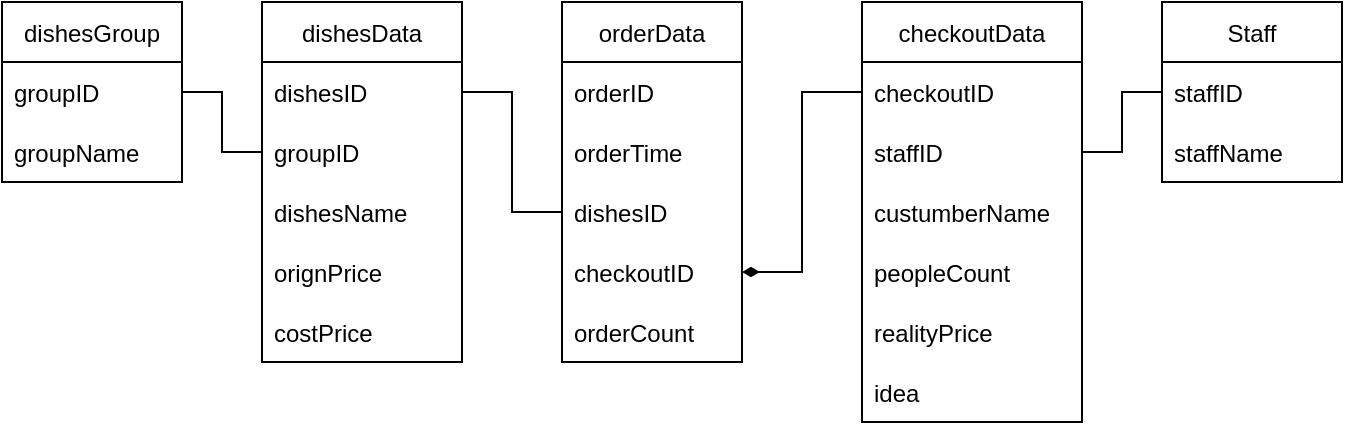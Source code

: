 <mxfile version="17.1.3" type="device"><diagram name="Page-1" id="2ca16b54-16f6-2749-3443-fa8db7711227"><mxGraphModel dx="1038" dy="547" grid="1" gridSize="10" guides="1" tooltips="1" connect="1" arrows="1" fold="1" page="1" pageScale="1" pageWidth="1100" pageHeight="850" background="none" math="0" shadow="0"><root><mxCell id="0"/><mxCell id="1" parent="0"/><mxCell id="5eFGpbxZQR10mjxxtkug-22" value="Staff" style="swimlane;fontStyle=0;childLayout=stackLayout;horizontal=1;startSize=30;horizontalStack=0;resizeParent=1;resizeParentMax=0;resizeLast=0;collapsible=1;marginBottom=0;" parent="1" vertex="1"><mxGeometry x="890" y="260" width="90" height="90" as="geometry"/></mxCell><mxCell id="5eFGpbxZQR10mjxxtkug-23" value="staffID" style="text;strokeColor=none;fillColor=none;align=left;verticalAlign=middle;spacingLeft=4;spacingRight=4;overflow=hidden;points=[[0,0.5],[1,0.5]];portConstraint=eastwest;rotatable=0;" parent="5eFGpbxZQR10mjxxtkug-22" vertex="1"><mxGeometry y="30" width="90" height="30" as="geometry"/></mxCell><mxCell id="5eFGpbxZQR10mjxxtkug-25" value="staffName" style="text;strokeColor=none;fillColor=none;align=left;verticalAlign=middle;spacingLeft=4;spacingRight=4;overflow=hidden;points=[[0,0.5],[1,0.5]];portConstraint=eastwest;rotatable=0;" parent="5eFGpbxZQR10mjxxtkug-22" vertex="1"><mxGeometry y="60" width="90" height="30" as="geometry"/></mxCell><mxCell id="5eFGpbxZQR10mjxxtkug-26" value="dishesData" style="swimlane;fontStyle=0;childLayout=stackLayout;horizontal=1;startSize=30;horizontalStack=0;resizeParent=1;resizeParentMax=0;resizeLast=0;collapsible=1;marginBottom=0;" parent="1" vertex="1"><mxGeometry x="440" y="260" width="100" height="180" as="geometry"/></mxCell><mxCell id="5eFGpbxZQR10mjxxtkug-32" value="dishesID" style="text;strokeColor=none;fillColor=none;align=left;verticalAlign=middle;spacingLeft=4;spacingRight=4;overflow=hidden;points=[[0,0.5],[1,0.5]];portConstraint=eastwest;rotatable=0;" parent="5eFGpbxZQR10mjxxtkug-26" vertex="1"><mxGeometry y="30" width="100" height="30" as="geometry"/></mxCell><mxCell id="5eFGpbxZQR10mjxxtkug-40" value="groupID" style="text;strokeColor=none;fillColor=none;align=left;verticalAlign=middle;spacingLeft=4;spacingRight=4;overflow=hidden;points=[[0,0.5],[1,0.5]];portConstraint=eastwest;rotatable=0;" parent="5eFGpbxZQR10mjxxtkug-26" vertex="1"><mxGeometry y="60" width="100" height="30" as="geometry"/></mxCell><mxCell id="5eFGpbxZQR10mjxxtkug-39" value="dishesName" style="text;strokeColor=none;fillColor=none;align=left;verticalAlign=middle;spacingLeft=4;spacingRight=4;overflow=hidden;points=[[0,0.5],[1,0.5]];portConstraint=eastwest;rotatable=0;" parent="5eFGpbxZQR10mjxxtkug-26" vertex="1"><mxGeometry y="90" width="100" height="30" as="geometry"/></mxCell><mxCell id="5eFGpbxZQR10mjxxtkug-38" value="orignPrice" style="text;strokeColor=none;fillColor=none;align=left;verticalAlign=middle;spacingLeft=4;spacingRight=4;overflow=hidden;points=[[0,0.5],[1,0.5]];portConstraint=eastwest;rotatable=0;" parent="5eFGpbxZQR10mjxxtkug-26" vertex="1"><mxGeometry y="120" width="100" height="30" as="geometry"/></mxCell><mxCell id="5eFGpbxZQR10mjxxtkug-37" value="costPrice" style="text;strokeColor=none;fillColor=none;align=left;verticalAlign=middle;spacingLeft=4;spacingRight=4;overflow=hidden;points=[[0,0.5],[1,0.5]];portConstraint=eastwest;rotatable=0;" parent="5eFGpbxZQR10mjxxtkug-26" vertex="1"><mxGeometry y="150" width="100" height="30" as="geometry"/></mxCell><mxCell id="5eFGpbxZQR10mjxxtkug-29" value="dishesGroup" style="swimlane;fontStyle=0;childLayout=stackLayout;horizontal=1;startSize=30;horizontalStack=0;resizeParent=1;resizeParentMax=0;resizeLast=0;collapsible=1;marginBottom=0;" parent="1" vertex="1"><mxGeometry x="310" y="260" width="90" height="90" as="geometry"/></mxCell><mxCell id="5eFGpbxZQR10mjxxtkug-34" value="groupID" style="text;strokeColor=none;fillColor=none;align=left;verticalAlign=middle;spacingLeft=4;spacingRight=4;overflow=hidden;points=[[0,0.5],[1,0.5]];portConstraint=eastwest;rotatable=0;" parent="5eFGpbxZQR10mjxxtkug-29" vertex="1"><mxGeometry y="30" width="90" height="30" as="geometry"/></mxCell><mxCell id="5eFGpbxZQR10mjxxtkug-41" value="groupName" style="text;strokeColor=none;fillColor=none;align=left;verticalAlign=middle;spacingLeft=4;spacingRight=4;overflow=hidden;points=[[0,0.5],[1,0.5]];portConstraint=eastwest;rotatable=0;" parent="5eFGpbxZQR10mjxxtkug-29" vertex="1"><mxGeometry y="60" width="90" height="30" as="geometry"/></mxCell><mxCell id="5eFGpbxZQR10mjxxtkug-30" value="orderData" style="swimlane;fontStyle=0;childLayout=stackLayout;horizontal=1;startSize=30;horizontalStack=0;resizeParent=1;resizeParentMax=0;resizeLast=0;collapsible=1;marginBottom=0;" parent="1" vertex="1"><mxGeometry x="590" y="260" width="90" height="180" as="geometry"/></mxCell><mxCell id="5eFGpbxZQR10mjxxtkug-36" value="orderID" style="text;strokeColor=none;fillColor=none;align=left;verticalAlign=middle;spacingLeft=4;spacingRight=4;overflow=hidden;points=[[0,0.5],[1,0.5]];portConstraint=eastwest;rotatable=0;" parent="5eFGpbxZQR10mjxxtkug-30" vertex="1"><mxGeometry y="30" width="90" height="30" as="geometry"/></mxCell><mxCell id="5eFGpbxZQR10mjxxtkug-54" value="orderTime" style="text;strokeColor=none;fillColor=none;align=left;verticalAlign=middle;spacingLeft=4;spacingRight=4;overflow=hidden;points=[[0,0.5],[1,0.5]];portConstraint=eastwest;rotatable=0;" parent="5eFGpbxZQR10mjxxtkug-30" vertex="1"><mxGeometry y="60" width="90" height="30" as="geometry"/></mxCell><mxCell id="5eFGpbxZQR10mjxxtkug-52" value="dishesID" style="text;strokeColor=none;fillColor=none;align=left;verticalAlign=middle;spacingLeft=4;spacingRight=4;overflow=hidden;points=[[0,0.5],[1,0.5]];portConstraint=eastwest;rotatable=0;" parent="5eFGpbxZQR10mjxxtkug-30" vertex="1"><mxGeometry y="90" width="90" height="30" as="geometry"/></mxCell><mxCell id="5eFGpbxZQR10mjxxtkug-51" value="checkoutID" style="text;strokeColor=none;fillColor=none;align=left;verticalAlign=middle;spacingLeft=4;spacingRight=4;overflow=hidden;points=[[0,0.5],[1,0.5]];portConstraint=eastwest;rotatable=0;" parent="5eFGpbxZQR10mjxxtkug-30" vertex="1"><mxGeometry y="120" width="90" height="30" as="geometry"/></mxCell><mxCell id="CsixWdaXQ3p6u8d2jwSB-1" value="orderCount" style="text;strokeColor=none;fillColor=none;align=left;verticalAlign=middle;spacingLeft=4;spacingRight=4;overflow=hidden;points=[[0,0.5],[1,0.5]];portConstraint=eastwest;rotatable=0;" vertex="1" parent="5eFGpbxZQR10mjxxtkug-30"><mxGeometry y="150" width="90" height="30" as="geometry"/></mxCell><mxCell id="5eFGpbxZQR10mjxxtkug-31" value="checkoutData" style="swimlane;fontStyle=0;childLayout=stackLayout;horizontal=1;startSize=30;horizontalStack=0;resizeParent=1;resizeParentMax=0;resizeLast=0;collapsible=1;marginBottom=0;" parent="1" vertex="1"><mxGeometry x="740" y="260" width="110" height="210" as="geometry"/></mxCell><mxCell id="5eFGpbxZQR10mjxxtkug-35" value="checkoutID" style="text;strokeColor=none;fillColor=none;align=left;verticalAlign=middle;spacingLeft=4;spacingRight=4;overflow=hidden;points=[[0,0.5],[1,0.5]];portConstraint=eastwest;rotatable=0;" parent="5eFGpbxZQR10mjxxtkug-31" vertex="1"><mxGeometry y="30" width="110" height="30" as="geometry"/></mxCell><mxCell id="5eFGpbxZQR10mjxxtkug-47" value="staffID" style="text;strokeColor=none;fillColor=none;align=left;verticalAlign=middle;spacingLeft=4;spacingRight=4;overflow=hidden;points=[[0,0.5],[1,0.5]];portConstraint=eastwest;rotatable=0;" parent="5eFGpbxZQR10mjxxtkug-31" vertex="1"><mxGeometry y="60" width="110" height="30" as="geometry"/></mxCell><mxCell id="5eFGpbxZQR10mjxxtkug-46" value="custumberName" style="text;strokeColor=none;fillColor=none;align=left;verticalAlign=middle;spacingLeft=4;spacingRight=4;overflow=hidden;points=[[0,0.5],[1,0.5]];portConstraint=eastwest;rotatable=0;" parent="5eFGpbxZQR10mjxxtkug-31" vertex="1"><mxGeometry y="90" width="110" height="30" as="geometry"/></mxCell><mxCell id="5eFGpbxZQR10mjxxtkug-45" value="peopleCount" style="text;strokeColor=none;fillColor=none;align=left;verticalAlign=middle;spacingLeft=4;spacingRight=4;overflow=hidden;points=[[0,0.5],[1,0.5]];portConstraint=eastwest;rotatable=0;" parent="5eFGpbxZQR10mjxxtkug-31" vertex="1"><mxGeometry y="120" width="110" height="30" as="geometry"/></mxCell><mxCell id="_3X09y_PJhe00s53gnWS-1" value="realityPrice" style="text;strokeColor=none;fillColor=none;align=left;verticalAlign=middle;spacingLeft=4;spacingRight=4;overflow=hidden;points=[[0,0.5],[1,0.5]];portConstraint=eastwest;rotatable=0;" parent="5eFGpbxZQR10mjxxtkug-31" vertex="1"><mxGeometry y="150" width="110" height="30" as="geometry"/></mxCell><mxCell id="5eFGpbxZQR10mjxxtkug-44" value="idea" style="text;strokeColor=none;fillColor=none;align=left;verticalAlign=middle;spacingLeft=4;spacingRight=4;overflow=hidden;points=[[0,0.5],[1,0.5]];portConstraint=eastwest;rotatable=0;" parent="5eFGpbxZQR10mjxxtkug-31" vertex="1"><mxGeometry y="180" width="110" height="30" as="geometry"/></mxCell><mxCell id="5eFGpbxZQR10mjxxtkug-48" style="edgeStyle=orthogonalEdgeStyle;rounded=0;orthogonalLoop=1;jettySize=auto;html=1;exitX=1;exitY=0.5;exitDx=0;exitDy=0;entryX=0;entryY=0.5;entryDx=0;entryDy=0;endArrow=none;endFill=0;" parent="1" source="5eFGpbxZQR10mjxxtkug-34" target="5eFGpbxZQR10mjxxtkug-40" edge="1"><mxGeometry relative="1" as="geometry"><Array as="points"><mxPoint x="420" y="305"/><mxPoint x="420" y="335"/></Array></mxGeometry></mxCell><mxCell id="5eFGpbxZQR10mjxxtkug-55" style="edgeStyle=orthogonalEdgeStyle;rounded=0;orthogonalLoop=1;jettySize=auto;html=1;exitX=0;exitY=0.5;exitDx=0;exitDy=0;entryX=1;entryY=0.5;entryDx=0;entryDy=0;endArrow=none;endFill=0;" parent="1" source="5eFGpbxZQR10mjxxtkug-52" target="5eFGpbxZQR10mjxxtkug-32" edge="1"><mxGeometry relative="1" as="geometry"/></mxCell><mxCell id="5eFGpbxZQR10mjxxtkug-56" style="edgeStyle=orthogonalEdgeStyle;rounded=0;orthogonalLoop=1;jettySize=auto;html=1;exitX=1;exitY=0.5;exitDx=0;exitDy=0;entryX=0;entryY=0.5;entryDx=0;entryDy=0;endArrow=none;endFill=0;startArrow=diamondThin;startFill=1;" parent="1" source="5eFGpbxZQR10mjxxtkug-51" target="5eFGpbxZQR10mjxxtkug-35" edge="1"><mxGeometry relative="1" as="geometry"/></mxCell><mxCell id="5eFGpbxZQR10mjxxtkug-57" style="edgeStyle=orthogonalEdgeStyle;rounded=0;orthogonalLoop=1;jettySize=auto;html=1;entryX=0;entryY=0.5;entryDx=0;entryDy=0;endArrow=none;endFill=0;exitX=1;exitY=0.5;exitDx=0;exitDy=0;" parent="1" source="5eFGpbxZQR10mjxxtkug-47" target="5eFGpbxZQR10mjxxtkug-23" edge="1"><mxGeometry relative="1" as="geometry"><Array as="points"><mxPoint x="870" y="335"/><mxPoint x="870" y="305"/></Array></mxGeometry></mxCell></root></mxGraphModel></diagram></mxfile>